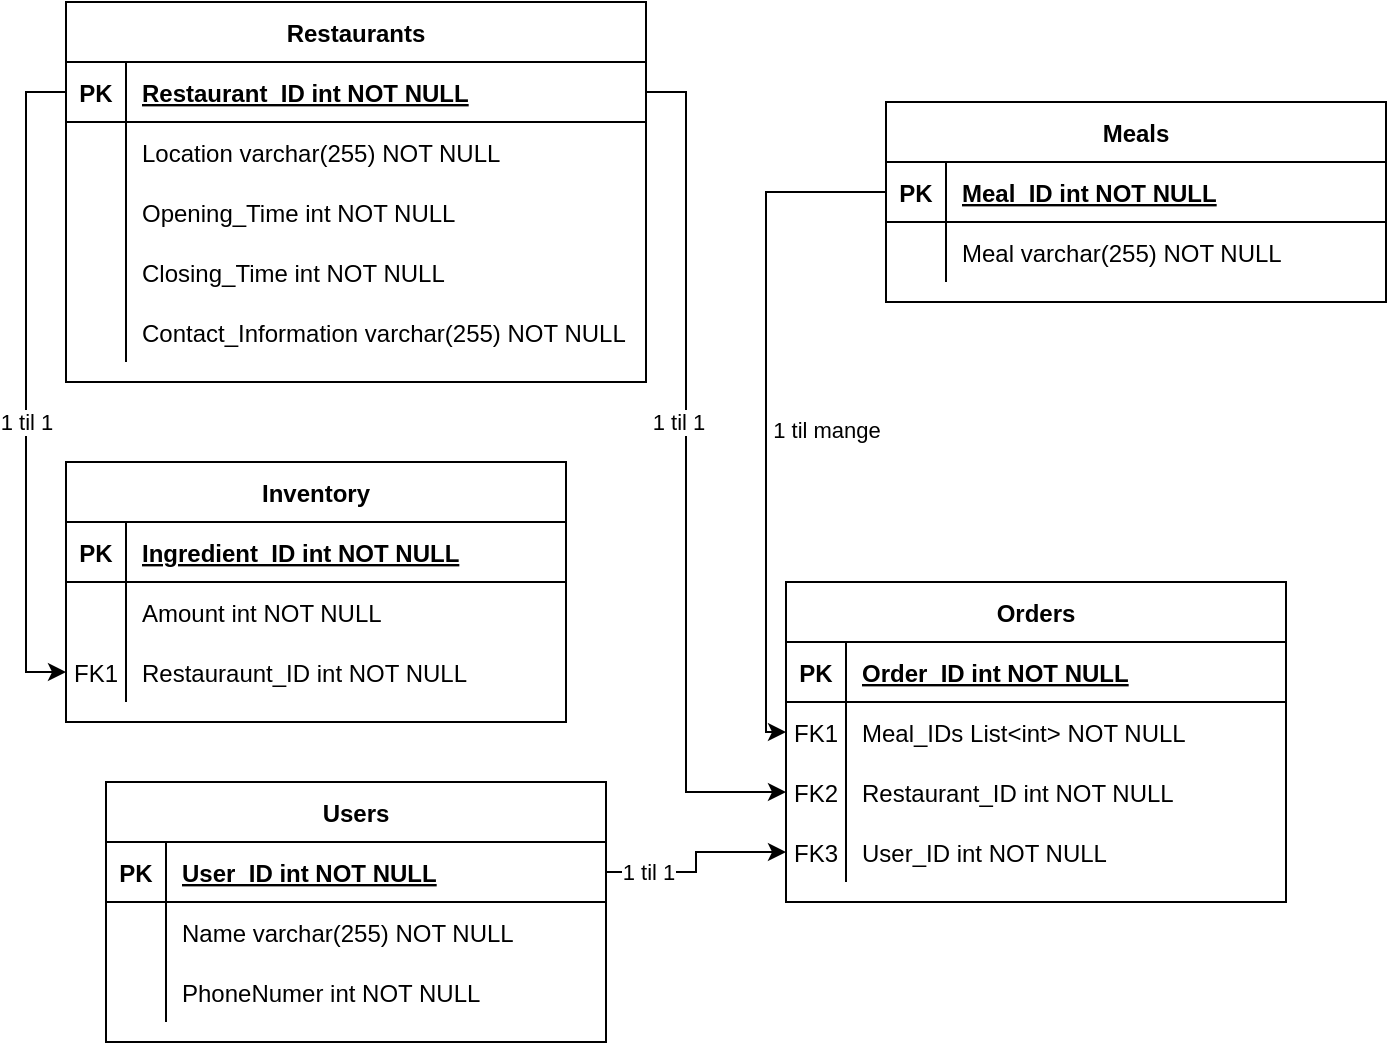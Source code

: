 <mxfile version="20.5.1" type="device"><diagram id="R2lEEEUBdFMjLlhIrx00" name="Page-1"><mxGraphModel dx="1038" dy="1621" grid="1" gridSize="10" guides="1" tooltips="1" connect="1" arrows="1" fold="1" page="1" pageScale="1" pageWidth="850" pageHeight="1100" math="0" shadow="0" extFonts="Permanent Marker^https://fonts.googleapis.com/css?family=Permanent+Marker"><root><mxCell id="0"/><mxCell id="1" parent="0"/><mxCell id="C-vyLk0tnHw3VtMMgP7b-13" value="Users" style="shape=table;startSize=30;container=1;collapsible=1;childLayout=tableLayout;fixedRows=1;rowLines=0;fontStyle=1;align=center;resizeLast=1;" parent="1" vertex="1"><mxGeometry x="70" y="290" width="250" height="130" as="geometry"/></mxCell><mxCell id="C-vyLk0tnHw3VtMMgP7b-14" value="" style="shape=partialRectangle;collapsible=0;dropTarget=0;pointerEvents=0;fillColor=none;points=[[0,0.5],[1,0.5]];portConstraint=eastwest;top=0;left=0;right=0;bottom=1;" parent="C-vyLk0tnHw3VtMMgP7b-13" vertex="1"><mxGeometry y="30" width="250" height="30" as="geometry"/></mxCell><mxCell id="C-vyLk0tnHw3VtMMgP7b-15" value="PK" style="shape=partialRectangle;overflow=hidden;connectable=0;fillColor=none;top=0;left=0;bottom=0;right=0;fontStyle=1;" parent="C-vyLk0tnHw3VtMMgP7b-14" vertex="1"><mxGeometry width="30" height="30" as="geometry"><mxRectangle width="30" height="30" as="alternateBounds"/></mxGeometry></mxCell><mxCell id="C-vyLk0tnHw3VtMMgP7b-16" value="User_ID int NOT NULL " style="shape=partialRectangle;overflow=hidden;connectable=0;fillColor=none;top=0;left=0;bottom=0;right=0;align=left;spacingLeft=6;fontStyle=5;" parent="C-vyLk0tnHw3VtMMgP7b-14" vertex="1"><mxGeometry x="30" width="220" height="30" as="geometry"><mxRectangle width="220" height="30" as="alternateBounds"/></mxGeometry></mxCell><mxCell id="C-vyLk0tnHw3VtMMgP7b-17" value="" style="shape=partialRectangle;collapsible=0;dropTarget=0;pointerEvents=0;fillColor=none;points=[[0,0.5],[1,0.5]];portConstraint=eastwest;top=0;left=0;right=0;bottom=0;" parent="C-vyLk0tnHw3VtMMgP7b-13" vertex="1"><mxGeometry y="60" width="250" height="30" as="geometry"/></mxCell><mxCell id="C-vyLk0tnHw3VtMMgP7b-18" value="" style="shape=partialRectangle;overflow=hidden;connectable=0;fillColor=none;top=0;left=0;bottom=0;right=0;" parent="C-vyLk0tnHw3VtMMgP7b-17" vertex="1"><mxGeometry width="30" height="30" as="geometry"><mxRectangle width="30" height="30" as="alternateBounds"/></mxGeometry></mxCell><mxCell id="C-vyLk0tnHw3VtMMgP7b-19" value="Name varchar(255) NOT NULL" style="shape=partialRectangle;overflow=hidden;connectable=0;fillColor=none;top=0;left=0;bottom=0;right=0;align=left;spacingLeft=6;" parent="C-vyLk0tnHw3VtMMgP7b-17" vertex="1"><mxGeometry x="30" width="220" height="30" as="geometry"><mxRectangle width="220" height="30" as="alternateBounds"/></mxGeometry></mxCell><mxCell id="C-vyLk0tnHw3VtMMgP7b-20" value="" style="shape=partialRectangle;collapsible=0;dropTarget=0;pointerEvents=0;fillColor=none;points=[[0,0.5],[1,0.5]];portConstraint=eastwest;top=0;left=0;right=0;bottom=0;" parent="C-vyLk0tnHw3VtMMgP7b-13" vertex="1"><mxGeometry y="90" width="250" height="30" as="geometry"/></mxCell><mxCell id="C-vyLk0tnHw3VtMMgP7b-21" value="" style="shape=partialRectangle;overflow=hidden;connectable=0;fillColor=none;top=0;left=0;bottom=0;right=0;" parent="C-vyLk0tnHw3VtMMgP7b-20" vertex="1"><mxGeometry width="30" height="30" as="geometry"><mxRectangle width="30" height="30" as="alternateBounds"/></mxGeometry></mxCell><mxCell id="C-vyLk0tnHw3VtMMgP7b-22" value="PhoneNumer int NOT NULL" style="shape=partialRectangle;overflow=hidden;connectable=0;fillColor=none;top=0;left=0;bottom=0;right=0;align=left;spacingLeft=6;" parent="C-vyLk0tnHw3VtMMgP7b-20" vertex="1"><mxGeometry x="30" width="220" height="30" as="geometry"><mxRectangle width="220" height="30" as="alternateBounds"/></mxGeometry></mxCell><mxCell id="C-vyLk0tnHw3VtMMgP7b-23" value="Orders" style="shape=table;startSize=30;container=1;collapsible=1;childLayout=tableLayout;fixedRows=1;rowLines=0;fontStyle=1;align=center;resizeLast=1;" parent="1" vertex="1"><mxGeometry x="410" y="190" width="250" height="160" as="geometry"/></mxCell><mxCell id="C-vyLk0tnHw3VtMMgP7b-24" value="" style="shape=partialRectangle;collapsible=0;dropTarget=0;pointerEvents=0;fillColor=none;points=[[0,0.5],[1,0.5]];portConstraint=eastwest;top=0;left=0;right=0;bottom=1;" parent="C-vyLk0tnHw3VtMMgP7b-23" vertex="1"><mxGeometry y="30" width="250" height="30" as="geometry"/></mxCell><mxCell id="C-vyLk0tnHw3VtMMgP7b-25" value="PK" style="shape=partialRectangle;overflow=hidden;connectable=0;fillColor=none;top=0;left=0;bottom=0;right=0;fontStyle=1;" parent="C-vyLk0tnHw3VtMMgP7b-24" vertex="1"><mxGeometry width="30" height="30" as="geometry"><mxRectangle width="30" height="30" as="alternateBounds"/></mxGeometry></mxCell><mxCell id="C-vyLk0tnHw3VtMMgP7b-26" value="Order_ID int NOT NULL " style="shape=partialRectangle;overflow=hidden;connectable=0;fillColor=none;top=0;left=0;bottom=0;right=0;align=left;spacingLeft=6;fontStyle=5;" parent="C-vyLk0tnHw3VtMMgP7b-24" vertex="1"><mxGeometry x="30" width="220" height="30" as="geometry"><mxRectangle width="220" height="30" as="alternateBounds"/></mxGeometry></mxCell><mxCell id="C-vyLk0tnHw3VtMMgP7b-27" value="" style="shape=partialRectangle;collapsible=0;dropTarget=0;pointerEvents=0;fillColor=none;points=[[0,0.5],[1,0.5]];portConstraint=eastwest;top=0;left=0;right=0;bottom=0;" parent="C-vyLk0tnHw3VtMMgP7b-23" vertex="1"><mxGeometry y="60" width="250" height="30" as="geometry"/></mxCell><mxCell id="C-vyLk0tnHw3VtMMgP7b-28" value="FK1" style="shape=partialRectangle;overflow=hidden;connectable=0;fillColor=none;top=0;left=0;bottom=0;right=0;" parent="C-vyLk0tnHw3VtMMgP7b-27" vertex="1"><mxGeometry width="30" height="30" as="geometry"><mxRectangle width="30" height="30" as="alternateBounds"/></mxGeometry></mxCell><mxCell id="C-vyLk0tnHw3VtMMgP7b-29" value="Meal_IDs List&lt;int&gt; NOT NULL" style="shape=partialRectangle;overflow=hidden;connectable=0;fillColor=none;top=0;left=0;bottom=0;right=0;align=left;spacingLeft=6;" parent="C-vyLk0tnHw3VtMMgP7b-27" vertex="1"><mxGeometry x="30" width="220" height="30" as="geometry"><mxRectangle width="220" height="30" as="alternateBounds"/></mxGeometry></mxCell><mxCell id="uqoYEvckQjfCQ6AJFEZy-60" value="" style="shape=partialRectangle;collapsible=0;dropTarget=0;pointerEvents=0;fillColor=none;points=[[0,0.5],[1,0.5]];portConstraint=eastwest;top=0;left=0;right=0;bottom=0;" parent="C-vyLk0tnHw3VtMMgP7b-23" vertex="1"><mxGeometry y="90" width="250" height="30" as="geometry"/></mxCell><mxCell id="uqoYEvckQjfCQ6AJFEZy-61" value="FK2" style="shape=partialRectangle;overflow=hidden;connectable=0;fillColor=none;top=0;left=0;bottom=0;right=0;" parent="uqoYEvckQjfCQ6AJFEZy-60" vertex="1"><mxGeometry width="30" height="30" as="geometry"><mxRectangle width="30" height="30" as="alternateBounds"/></mxGeometry></mxCell><mxCell id="uqoYEvckQjfCQ6AJFEZy-62" value="Restaurant_ID int NOT NULL" style="shape=partialRectangle;overflow=hidden;connectable=0;fillColor=none;top=0;left=0;bottom=0;right=0;align=left;spacingLeft=6;" parent="uqoYEvckQjfCQ6AJFEZy-60" vertex="1"><mxGeometry x="30" width="220" height="30" as="geometry"><mxRectangle width="220" height="30" as="alternateBounds"/></mxGeometry></mxCell><mxCell id="uqoYEvckQjfCQ6AJFEZy-63" value="" style="shape=partialRectangle;collapsible=0;dropTarget=0;pointerEvents=0;fillColor=none;points=[[0,0.5],[1,0.5]];portConstraint=eastwest;top=0;left=0;right=0;bottom=0;" parent="C-vyLk0tnHw3VtMMgP7b-23" vertex="1"><mxGeometry y="120" width="250" height="30" as="geometry"/></mxCell><mxCell id="uqoYEvckQjfCQ6AJFEZy-64" value="FK3" style="shape=partialRectangle;overflow=hidden;connectable=0;fillColor=none;top=0;left=0;bottom=0;right=0;" parent="uqoYEvckQjfCQ6AJFEZy-63" vertex="1"><mxGeometry width="30" height="30" as="geometry"><mxRectangle width="30" height="30" as="alternateBounds"/></mxGeometry></mxCell><mxCell id="uqoYEvckQjfCQ6AJFEZy-65" value="User_ID int NOT NULL" style="shape=partialRectangle;overflow=hidden;connectable=0;fillColor=none;top=0;left=0;bottom=0;right=0;align=left;spacingLeft=6;" parent="uqoYEvckQjfCQ6AJFEZy-63" vertex="1"><mxGeometry x="30" width="220" height="30" as="geometry"><mxRectangle width="220" height="30" as="alternateBounds"/></mxGeometry></mxCell><mxCell id="uqoYEvckQjfCQ6AJFEZy-8" value="Inventory" style="shape=table;startSize=30;container=1;collapsible=1;childLayout=tableLayout;fixedRows=1;rowLines=0;fontStyle=1;align=center;resizeLast=1;" parent="1" vertex="1"><mxGeometry x="50" y="130" width="250" height="130" as="geometry"/></mxCell><mxCell id="uqoYEvckQjfCQ6AJFEZy-9" value="" style="shape=partialRectangle;collapsible=0;dropTarget=0;pointerEvents=0;fillColor=none;points=[[0,0.5],[1,0.5]];portConstraint=eastwest;top=0;left=0;right=0;bottom=1;" parent="uqoYEvckQjfCQ6AJFEZy-8" vertex="1"><mxGeometry y="30" width="250" height="30" as="geometry"/></mxCell><mxCell id="uqoYEvckQjfCQ6AJFEZy-10" value="PK" style="shape=partialRectangle;overflow=hidden;connectable=0;fillColor=none;top=0;left=0;bottom=0;right=0;fontStyle=1;" parent="uqoYEvckQjfCQ6AJFEZy-9" vertex="1"><mxGeometry width="30" height="30" as="geometry"><mxRectangle width="30" height="30" as="alternateBounds"/></mxGeometry></mxCell><mxCell id="uqoYEvckQjfCQ6AJFEZy-11" value="Ingredient_ID int NOT NULL " style="shape=partialRectangle;overflow=hidden;connectable=0;fillColor=none;top=0;left=0;bottom=0;right=0;align=left;spacingLeft=6;fontStyle=5;" parent="uqoYEvckQjfCQ6AJFEZy-9" vertex="1"><mxGeometry x="30" width="220" height="30" as="geometry"><mxRectangle width="220" height="30" as="alternateBounds"/></mxGeometry></mxCell><mxCell id="uqoYEvckQjfCQ6AJFEZy-12" value="" style="shape=partialRectangle;collapsible=0;dropTarget=0;pointerEvents=0;fillColor=none;points=[[0,0.5],[1,0.5]];portConstraint=eastwest;top=0;left=0;right=0;bottom=0;" parent="uqoYEvckQjfCQ6AJFEZy-8" vertex="1"><mxGeometry y="60" width="250" height="30" as="geometry"/></mxCell><mxCell id="uqoYEvckQjfCQ6AJFEZy-13" value="" style="shape=partialRectangle;overflow=hidden;connectable=0;fillColor=none;top=0;left=0;bottom=0;right=0;" parent="uqoYEvckQjfCQ6AJFEZy-12" vertex="1"><mxGeometry width="30" height="30" as="geometry"><mxRectangle width="30" height="30" as="alternateBounds"/></mxGeometry></mxCell><mxCell id="uqoYEvckQjfCQ6AJFEZy-14" value="Amount int NOT NULL" style="shape=partialRectangle;overflow=hidden;connectable=0;fillColor=none;top=0;left=0;bottom=0;right=0;align=left;spacingLeft=6;" parent="uqoYEvckQjfCQ6AJFEZy-12" vertex="1"><mxGeometry x="30" width="220" height="30" as="geometry"><mxRectangle width="220" height="30" as="alternateBounds"/></mxGeometry></mxCell><mxCell id="uqoYEvckQjfCQ6AJFEZy-44" value="" style="shape=partialRectangle;collapsible=0;dropTarget=0;pointerEvents=0;fillColor=none;points=[[0,0.5],[1,0.5]];portConstraint=eastwest;top=0;left=0;right=0;bottom=0;" parent="uqoYEvckQjfCQ6AJFEZy-8" vertex="1"><mxGeometry y="90" width="250" height="30" as="geometry"/></mxCell><mxCell id="uqoYEvckQjfCQ6AJFEZy-45" value="FK1" style="shape=partialRectangle;overflow=hidden;connectable=0;fillColor=none;top=0;left=0;bottom=0;right=0;" parent="uqoYEvckQjfCQ6AJFEZy-44" vertex="1"><mxGeometry width="30" height="30" as="geometry"><mxRectangle width="30" height="30" as="alternateBounds"/></mxGeometry></mxCell><mxCell id="uqoYEvckQjfCQ6AJFEZy-46" value="Restauraunt_ID int NOT NULL" style="shape=partialRectangle;overflow=hidden;connectable=0;fillColor=none;top=0;left=0;bottom=0;right=0;align=left;spacingLeft=6;" parent="uqoYEvckQjfCQ6AJFEZy-44" vertex="1"><mxGeometry x="30" width="220" height="30" as="geometry"><mxRectangle width="220" height="30" as="alternateBounds"/></mxGeometry></mxCell><mxCell id="uqoYEvckQjfCQ6AJFEZy-26" value="Restaurants" style="shape=table;startSize=30;container=1;collapsible=1;childLayout=tableLayout;fixedRows=1;rowLines=0;fontStyle=1;align=center;resizeLast=1;" parent="1" vertex="1"><mxGeometry x="50" y="-100" width="290" height="190" as="geometry"/></mxCell><mxCell id="uqoYEvckQjfCQ6AJFEZy-27" value="" style="shape=partialRectangle;collapsible=0;dropTarget=0;pointerEvents=0;fillColor=none;points=[[0,0.5],[1,0.5]];portConstraint=eastwest;top=0;left=0;right=0;bottom=1;" parent="uqoYEvckQjfCQ6AJFEZy-26" vertex="1"><mxGeometry y="30" width="290" height="30" as="geometry"/></mxCell><mxCell id="uqoYEvckQjfCQ6AJFEZy-28" value="PK" style="shape=partialRectangle;overflow=hidden;connectable=0;fillColor=none;top=0;left=0;bottom=0;right=0;fontStyle=1;" parent="uqoYEvckQjfCQ6AJFEZy-27" vertex="1"><mxGeometry width="30" height="30" as="geometry"><mxRectangle width="30" height="30" as="alternateBounds"/></mxGeometry></mxCell><mxCell id="uqoYEvckQjfCQ6AJFEZy-29" value="Restaurant_ID int NOT NULL " style="shape=partialRectangle;overflow=hidden;connectable=0;fillColor=none;top=0;left=0;bottom=0;right=0;align=left;spacingLeft=6;fontStyle=5;" parent="uqoYEvckQjfCQ6AJFEZy-27" vertex="1"><mxGeometry x="30" width="260" height="30" as="geometry"><mxRectangle width="260" height="30" as="alternateBounds"/></mxGeometry></mxCell><mxCell id="uqoYEvckQjfCQ6AJFEZy-30" value="" style="shape=partialRectangle;collapsible=0;dropTarget=0;pointerEvents=0;fillColor=none;points=[[0,0.5],[1,0.5]];portConstraint=eastwest;top=0;left=0;right=0;bottom=0;" parent="uqoYEvckQjfCQ6AJFEZy-26" vertex="1"><mxGeometry y="60" width="290" height="30" as="geometry"/></mxCell><mxCell id="uqoYEvckQjfCQ6AJFEZy-31" value="" style="shape=partialRectangle;overflow=hidden;connectable=0;fillColor=none;top=0;left=0;bottom=0;right=0;" parent="uqoYEvckQjfCQ6AJFEZy-30" vertex="1"><mxGeometry width="30" height="30" as="geometry"><mxRectangle width="30" height="30" as="alternateBounds"/></mxGeometry></mxCell><mxCell id="uqoYEvckQjfCQ6AJFEZy-32" value="Location varchar(255) NOT NULL" style="shape=partialRectangle;overflow=hidden;connectable=0;fillColor=none;top=0;left=0;bottom=0;right=0;align=left;spacingLeft=6;" parent="uqoYEvckQjfCQ6AJFEZy-30" vertex="1"><mxGeometry x="30" width="260" height="30" as="geometry"><mxRectangle width="260" height="30" as="alternateBounds"/></mxGeometry></mxCell><mxCell id="uqoYEvckQjfCQ6AJFEZy-33" value="" style="shape=partialRectangle;collapsible=0;dropTarget=0;pointerEvents=0;fillColor=none;points=[[0,0.5],[1,0.5]];portConstraint=eastwest;top=0;left=0;right=0;bottom=0;" parent="uqoYEvckQjfCQ6AJFEZy-26" vertex="1"><mxGeometry y="90" width="290" height="30" as="geometry"/></mxCell><mxCell id="uqoYEvckQjfCQ6AJFEZy-34" value="" style="shape=partialRectangle;overflow=hidden;connectable=0;fillColor=none;top=0;left=0;bottom=0;right=0;" parent="uqoYEvckQjfCQ6AJFEZy-33" vertex="1"><mxGeometry width="30" height="30" as="geometry"><mxRectangle width="30" height="30" as="alternateBounds"/></mxGeometry></mxCell><mxCell id="uqoYEvckQjfCQ6AJFEZy-35" value="Opening_Time int NOT NULL" style="shape=partialRectangle;overflow=hidden;connectable=0;fillColor=none;top=0;left=0;bottom=0;right=0;align=left;spacingLeft=6;" parent="uqoYEvckQjfCQ6AJFEZy-33" vertex="1"><mxGeometry x="30" width="260" height="30" as="geometry"><mxRectangle width="260" height="30" as="alternateBounds"/></mxGeometry></mxCell><mxCell id="uqoYEvckQjfCQ6AJFEZy-54" value="" style="shape=partialRectangle;collapsible=0;dropTarget=0;pointerEvents=0;fillColor=none;points=[[0,0.5],[1,0.5]];portConstraint=eastwest;top=0;left=0;right=0;bottom=0;" parent="uqoYEvckQjfCQ6AJFEZy-26" vertex="1"><mxGeometry y="120" width="290" height="30" as="geometry"/></mxCell><mxCell id="uqoYEvckQjfCQ6AJFEZy-55" value="" style="shape=partialRectangle;overflow=hidden;connectable=0;fillColor=none;top=0;left=0;bottom=0;right=0;" parent="uqoYEvckQjfCQ6AJFEZy-54" vertex="1"><mxGeometry width="30" height="30" as="geometry"><mxRectangle width="30" height="30" as="alternateBounds"/></mxGeometry></mxCell><mxCell id="uqoYEvckQjfCQ6AJFEZy-56" value="Closing_Time int NOT NULL" style="shape=partialRectangle;overflow=hidden;connectable=0;fillColor=none;top=0;left=0;bottom=0;right=0;align=left;spacingLeft=6;" parent="uqoYEvckQjfCQ6AJFEZy-54" vertex="1"><mxGeometry x="30" width="260" height="30" as="geometry"><mxRectangle width="260" height="30" as="alternateBounds"/></mxGeometry></mxCell><mxCell id="uqoYEvckQjfCQ6AJFEZy-57" value="" style="shape=partialRectangle;collapsible=0;dropTarget=0;pointerEvents=0;fillColor=none;points=[[0,0.5],[1,0.5]];portConstraint=eastwest;top=0;left=0;right=0;bottom=0;" parent="uqoYEvckQjfCQ6AJFEZy-26" vertex="1"><mxGeometry y="150" width="290" height="30" as="geometry"/></mxCell><mxCell id="uqoYEvckQjfCQ6AJFEZy-58" value="" style="shape=partialRectangle;overflow=hidden;connectable=0;fillColor=none;top=0;left=0;bottom=0;right=0;" parent="uqoYEvckQjfCQ6AJFEZy-57" vertex="1"><mxGeometry width="30" height="30" as="geometry"><mxRectangle width="30" height="30" as="alternateBounds"/></mxGeometry></mxCell><mxCell id="uqoYEvckQjfCQ6AJFEZy-59" value="Contact_Information varchar(255) NOT NULL" style="shape=partialRectangle;overflow=hidden;connectable=0;fillColor=none;top=0;left=0;bottom=0;right=0;align=left;spacingLeft=6;" parent="uqoYEvckQjfCQ6AJFEZy-57" vertex="1"><mxGeometry x="30" width="260" height="30" as="geometry"><mxRectangle width="260" height="30" as="alternateBounds"/></mxGeometry></mxCell><mxCell id="uqoYEvckQjfCQ6AJFEZy-69" value="Meals" style="shape=table;startSize=30;container=1;collapsible=1;childLayout=tableLayout;fixedRows=1;rowLines=0;fontStyle=1;align=center;resizeLast=1;" parent="1" vertex="1"><mxGeometry x="460" y="-50" width="250" height="100" as="geometry"/></mxCell><mxCell id="uqoYEvckQjfCQ6AJFEZy-70" value="" style="shape=partialRectangle;collapsible=0;dropTarget=0;pointerEvents=0;fillColor=none;points=[[0,0.5],[1,0.5]];portConstraint=eastwest;top=0;left=0;right=0;bottom=1;" parent="uqoYEvckQjfCQ6AJFEZy-69" vertex="1"><mxGeometry y="30" width="250" height="30" as="geometry"/></mxCell><mxCell id="uqoYEvckQjfCQ6AJFEZy-71" value="PK" style="shape=partialRectangle;overflow=hidden;connectable=0;fillColor=none;top=0;left=0;bottom=0;right=0;fontStyle=1;" parent="uqoYEvckQjfCQ6AJFEZy-70" vertex="1"><mxGeometry width="30" height="30" as="geometry"><mxRectangle width="30" height="30" as="alternateBounds"/></mxGeometry></mxCell><mxCell id="uqoYEvckQjfCQ6AJFEZy-72" value="Meal_ID int NOT NULL " style="shape=partialRectangle;overflow=hidden;connectable=0;fillColor=none;top=0;left=0;bottom=0;right=0;align=left;spacingLeft=6;fontStyle=5;" parent="uqoYEvckQjfCQ6AJFEZy-70" vertex="1"><mxGeometry x="30" width="220" height="30" as="geometry"><mxRectangle width="220" height="30" as="alternateBounds"/></mxGeometry></mxCell><mxCell id="uqoYEvckQjfCQ6AJFEZy-73" value="" style="shape=partialRectangle;collapsible=0;dropTarget=0;pointerEvents=0;fillColor=none;points=[[0,0.5],[1,0.5]];portConstraint=eastwest;top=0;left=0;right=0;bottom=0;" parent="uqoYEvckQjfCQ6AJFEZy-69" vertex="1"><mxGeometry y="60" width="250" height="30" as="geometry"/></mxCell><mxCell id="uqoYEvckQjfCQ6AJFEZy-74" value="" style="shape=partialRectangle;overflow=hidden;connectable=0;fillColor=none;top=0;left=0;bottom=0;right=0;" parent="uqoYEvckQjfCQ6AJFEZy-73" vertex="1"><mxGeometry width="30" height="30" as="geometry"><mxRectangle width="30" height="30" as="alternateBounds"/></mxGeometry></mxCell><mxCell id="uqoYEvckQjfCQ6AJFEZy-75" value="Meal varchar(255) NOT NULL" style="shape=partialRectangle;overflow=hidden;connectable=0;fillColor=none;top=0;left=0;bottom=0;right=0;align=left;spacingLeft=6;" parent="uqoYEvckQjfCQ6AJFEZy-73" vertex="1"><mxGeometry x="30" width="220" height="30" as="geometry"><mxRectangle width="220" height="30" as="alternateBounds"/></mxGeometry></mxCell><mxCell id="uqoYEvckQjfCQ6AJFEZy-82" style="edgeStyle=orthogonalEdgeStyle;rounded=0;orthogonalLoop=1;jettySize=auto;html=1;exitX=1;exitY=0.5;exitDx=0;exitDy=0;entryX=0;entryY=0.5;entryDx=0;entryDy=0;" parent="1" source="C-vyLk0tnHw3VtMMgP7b-14" target="uqoYEvckQjfCQ6AJFEZy-63" edge="1"><mxGeometry relative="1" as="geometry"/></mxCell><mxCell id="oR1EeYmoD_E4MVA_rzPp-4" value="1 til 1" style="edgeLabel;html=1;align=center;verticalAlign=middle;resizable=0;points=[];" vertex="1" connectable="0" parent="uqoYEvckQjfCQ6AJFEZy-82"><mxGeometry x="-0.352" y="1" relative="1" as="geometry"><mxPoint x="-12" y="1" as="offset"/></mxGeometry></mxCell><mxCell id="uqoYEvckQjfCQ6AJFEZy-83" style="edgeStyle=orthogonalEdgeStyle;rounded=0;orthogonalLoop=1;jettySize=auto;html=1;exitX=1;exitY=0.5;exitDx=0;exitDy=0;entryX=0;entryY=0.5;entryDx=0;entryDy=0;" parent="1" source="uqoYEvckQjfCQ6AJFEZy-27" target="uqoYEvckQjfCQ6AJFEZy-60" edge="1"><mxGeometry relative="1" as="geometry"><Array as="points"><mxPoint x="360" y="-55"/><mxPoint x="360" y="295"/></Array></mxGeometry></mxCell><mxCell id="oR1EeYmoD_E4MVA_rzPp-2" value="1 til 1" style="edgeLabel;html=1;align=center;verticalAlign=middle;resizable=0;points=[];" vertex="1" connectable="0" parent="uqoYEvckQjfCQ6AJFEZy-83"><mxGeometry x="-0.659" y="-4" relative="1" as="geometry"><mxPoint y="113" as="offset"/></mxGeometry></mxCell><mxCell id="uqoYEvckQjfCQ6AJFEZy-84" style="edgeStyle=orthogonalEdgeStyle;rounded=0;orthogonalLoop=1;jettySize=auto;html=1;exitX=0;exitY=0.5;exitDx=0;exitDy=0;entryX=0;entryY=0.5;entryDx=0;entryDy=0;" parent="1" source="uqoYEvckQjfCQ6AJFEZy-70" target="C-vyLk0tnHw3VtMMgP7b-27" edge="1"><mxGeometry relative="1" as="geometry"><Array as="points"><mxPoint x="400" y="-5"/><mxPoint x="400" y="265"/></Array></mxGeometry></mxCell><mxCell id="oR1EeYmoD_E4MVA_rzPp-1" value="1 til mange" style="edgeLabel;html=1;align=center;verticalAlign=middle;resizable=0;points=[];" vertex="1" connectable="0" parent="uqoYEvckQjfCQ6AJFEZy-84"><mxGeometry x="0.054" y="-2" relative="1" as="geometry"><mxPoint x="32" as="offset"/></mxGeometry></mxCell><mxCell id="uqoYEvckQjfCQ6AJFEZy-85" style="edgeStyle=orthogonalEdgeStyle;rounded=0;orthogonalLoop=1;jettySize=auto;html=1;exitX=0;exitY=0.5;exitDx=0;exitDy=0;entryX=0;entryY=0.5;entryDx=0;entryDy=0;" parent="1" source="uqoYEvckQjfCQ6AJFEZy-27" target="uqoYEvckQjfCQ6AJFEZy-44" edge="1"><mxGeometry relative="1" as="geometry"/></mxCell><mxCell id="oR1EeYmoD_E4MVA_rzPp-3" value="1 til 1" style="edgeLabel;html=1;align=center;verticalAlign=middle;resizable=0;points=[];" vertex="1" connectable="0" parent="uqoYEvckQjfCQ6AJFEZy-85"><mxGeometry x="0.107" relative="1" as="geometry"><mxPoint y="2" as="offset"/></mxGeometry></mxCell></root></mxGraphModel></diagram></mxfile>
